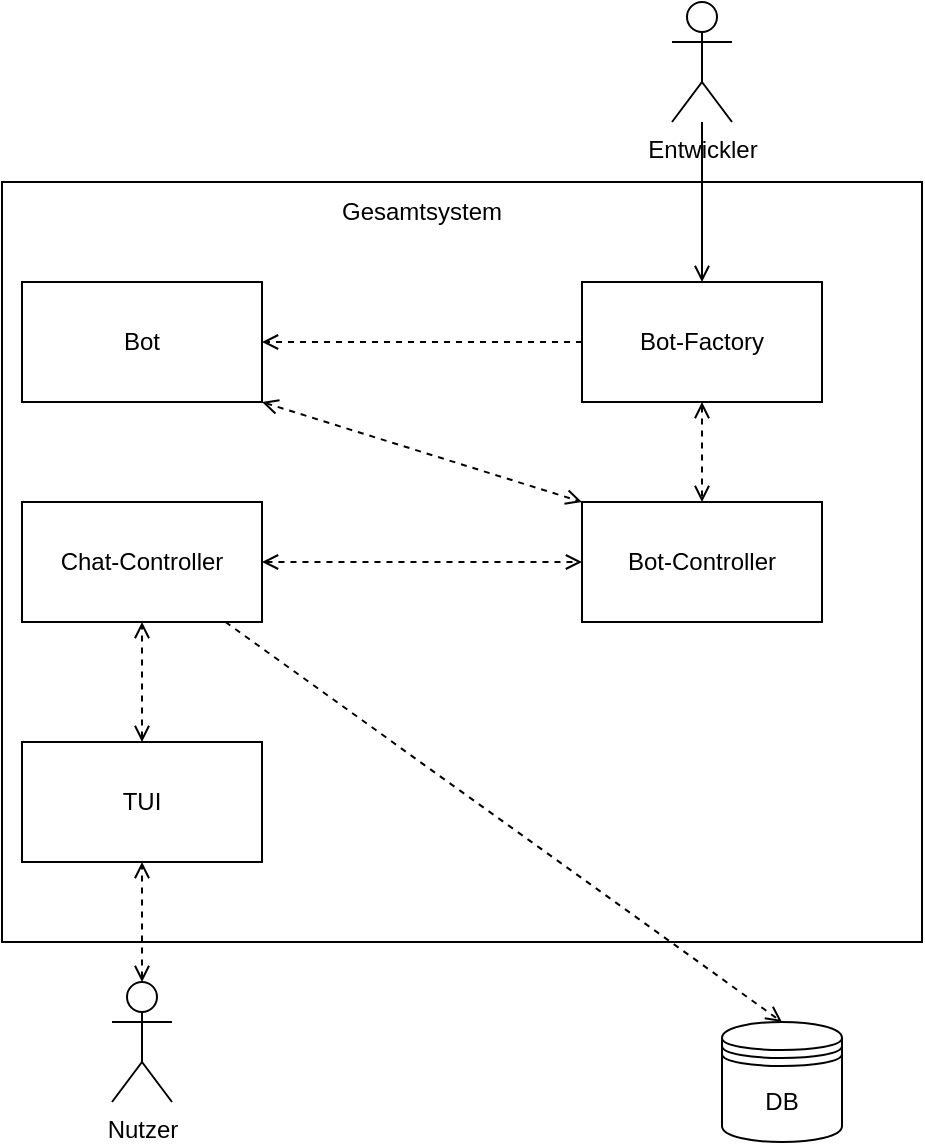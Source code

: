 <mxfile>
    <diagram id="D-tEqfmc-CyvVpF5Cq2d" name="Page-1">
        <mxGraphModel dx="460" dy="536" grid="1" gridSize="10" guides="1" tooltips="1" connect="1" arrows="1" fold="1" page="1" pageScale="1" pageWidth="850" pageHeight="1100" math="0" shadow="0">
            <root>
                <mxCell id="0"/>
                <mxCell id="1" parent="0"/>
                <mxCell id="2" value="" style="rounded=0;whiteSpace=wrap;html=1;" parent="1" vertex="1">
                    <mxGeometry x="30" y="90" width="460" height="380" as="geometry"/>
                </mxCell>
                <mxCell id="3" value="Gesamtsystem" style="text;html=1;align=center;verticalAlign=middle;whiteSpace=wrap;rounded=0;" parent="1" vertex="1">
                    <mxGeometry x="210" y="90" width="60" height="30" as="geometry"/>
                </mxCell>
                <mxCell id="22" style="edgeStyle=none;html=1;startArrow=open;startFill=0;endArrow=open;endFill=0;dashed=1;" parent="1" source="4" target="5" edge="1">
                    <mxGeometry relative="1" as="geometry"/>
                </mxCell>
                <mxCell id="25" style="edgeStyle=none;html=1;entryX=0.5;entryY=0;entryDx=0;entryDy=0;endArrow=open;endFill=0;dashed=1;" parent="1" source="4" target="11" edge="1">
                    <mxGeometry relative="1" as="geometry"/>
                </mxCell>
                <mxCell id="4" value="Chat-Controller" style="rounded=0;whiteSpace=wrap;html=1;" parent="1" vertex="1">
                    <mxGeometry x="40" y="250" width="120" height="60" as="geometry"/>
                </mxCell>
                <mxCell id="17" style="edgeStyle=none;html=1;entryX=1;entryY=0.5;entryDx=0;entryDy=0;exitX=0;exitY=0.5;exitDx=0;exitDy=0;dashed=1;endArrow=open;endFill=0;startArrow=none;startFill=0;" parent="1" source="19" target="12" edge="1">
                    <mxGeometry relative="1" as="geometry"/>
                </mxCell>
                <mxCell id="5" value="Bot-Controller" style="rounded=0;whiteSpace=wrap;html=1;" parent="1" vertex="1">
                    <mxGeometry x="320" y="250" width="120" height="60" as="geometry"/>
                </mxCell>
                <mxCell id="15" value="" style="edgeStyle=none;html=1;startArrow=open;startFill=0;endArrow=open;endFill=0;dashed=1;" parent="1" source="6" target="4" edge="1">
                    <mxGeometry relative="1" as="geometry"/>
                </mxCell>
                <mxCell id="6" value="TUI" style="rounded=0;whiteSpace=wrap;html=1;" parent="1" vertex="1">
                    <mxGeometry x="40" y="370" width="120" height="60" as="geometry"/>
                </mxCell>
                <mxCell id="13" value="" style="edgeStyle=none;html=1;startArrow=open;startFill=0;endArrow=open;endFill=0;dashed=1;" parent="1" source="7" target="6" edge="1">
                    <mxGeometry relative="1" as="geometry"/>
                </mxCell>
                <mxCell id="7" value="Nutzer" style="shape=umlActor;verticalLabelPosition=bottom;verticalAlign=top;html=1;outlineConnect=0;" parent="1" vertex="1">
                    <mxGeometry x="85" y="490" width="30" height="60" as="geometry"/>
                </mxCell>
                <mxCell id="20" style="edgeStyle=none;html=1;endArrow=open;endFill=0;" parent="1" source="10" target="19" edge="1">
                    <mxGeometry relative="1" as="geometry"/>
                </mxCell>
                <mxCell id="10" value="Entwickler" style="shape=umlActor;verticalLabelPosition=bottom;verticalAlign=top;html=1;outlineConnect=0;" parent="1" vertex="1">
                    <mxGeometry x="365" width="30" height="60" as="geometry"/>
                </mxCell>
                <mxCell id="11" value="DB" style="shape=datastore;whiteSpace=wrap;html=1;" parent="1" vertex="1">
                    <mxGeometry x="390" y="510" width="60" height="60" as="geometry"/>
                </mxCell>
                <mxCell id="16" value="" style="edgeStyle=none;html=1;exitX=1;exitY=1;exitDx=0;exitDy=0;startArrow=open;startFill=0;endArrow=open;endFill=0;dashed=1;" parent="1" source="12" edge="1">
                    <mxGeometry relative="1" as="geometry">
                        <mxPoint x="320" y="250" as="targetPoint"/>
                    </mxGeometry>
                </mxCell>
                <mxCell id="12" value="Bot" style="rounded=0;whiteSpace=wrap;html=1;" parent="1" vertex="1">
                    <mxGeometry x="40" y="140" width="120" height="60" as="geometry"/>
                </mxCell>
                <mxCell id="21" style="edgeStyle=none;html=1;startArrow=open;startFill=0;endArrow=open;endFill=0;dashed=1;" parent="1" source="19" target="5" edge="1">
                    <mxGeometry relative="1" as="geometry"/>
                </mxCell>
                <mxCell id="19" value="Bot-Factory" style="rounded=0;whiteSpace=wrap;html=1;" parent="1" vertex="1">
                    <mxGeometry x="320" y="140" width="120" height="60" as="geometry"/>
                </mxCell>
            </root>
        </mxGraphModel>
    </diagram>
</mxfile>